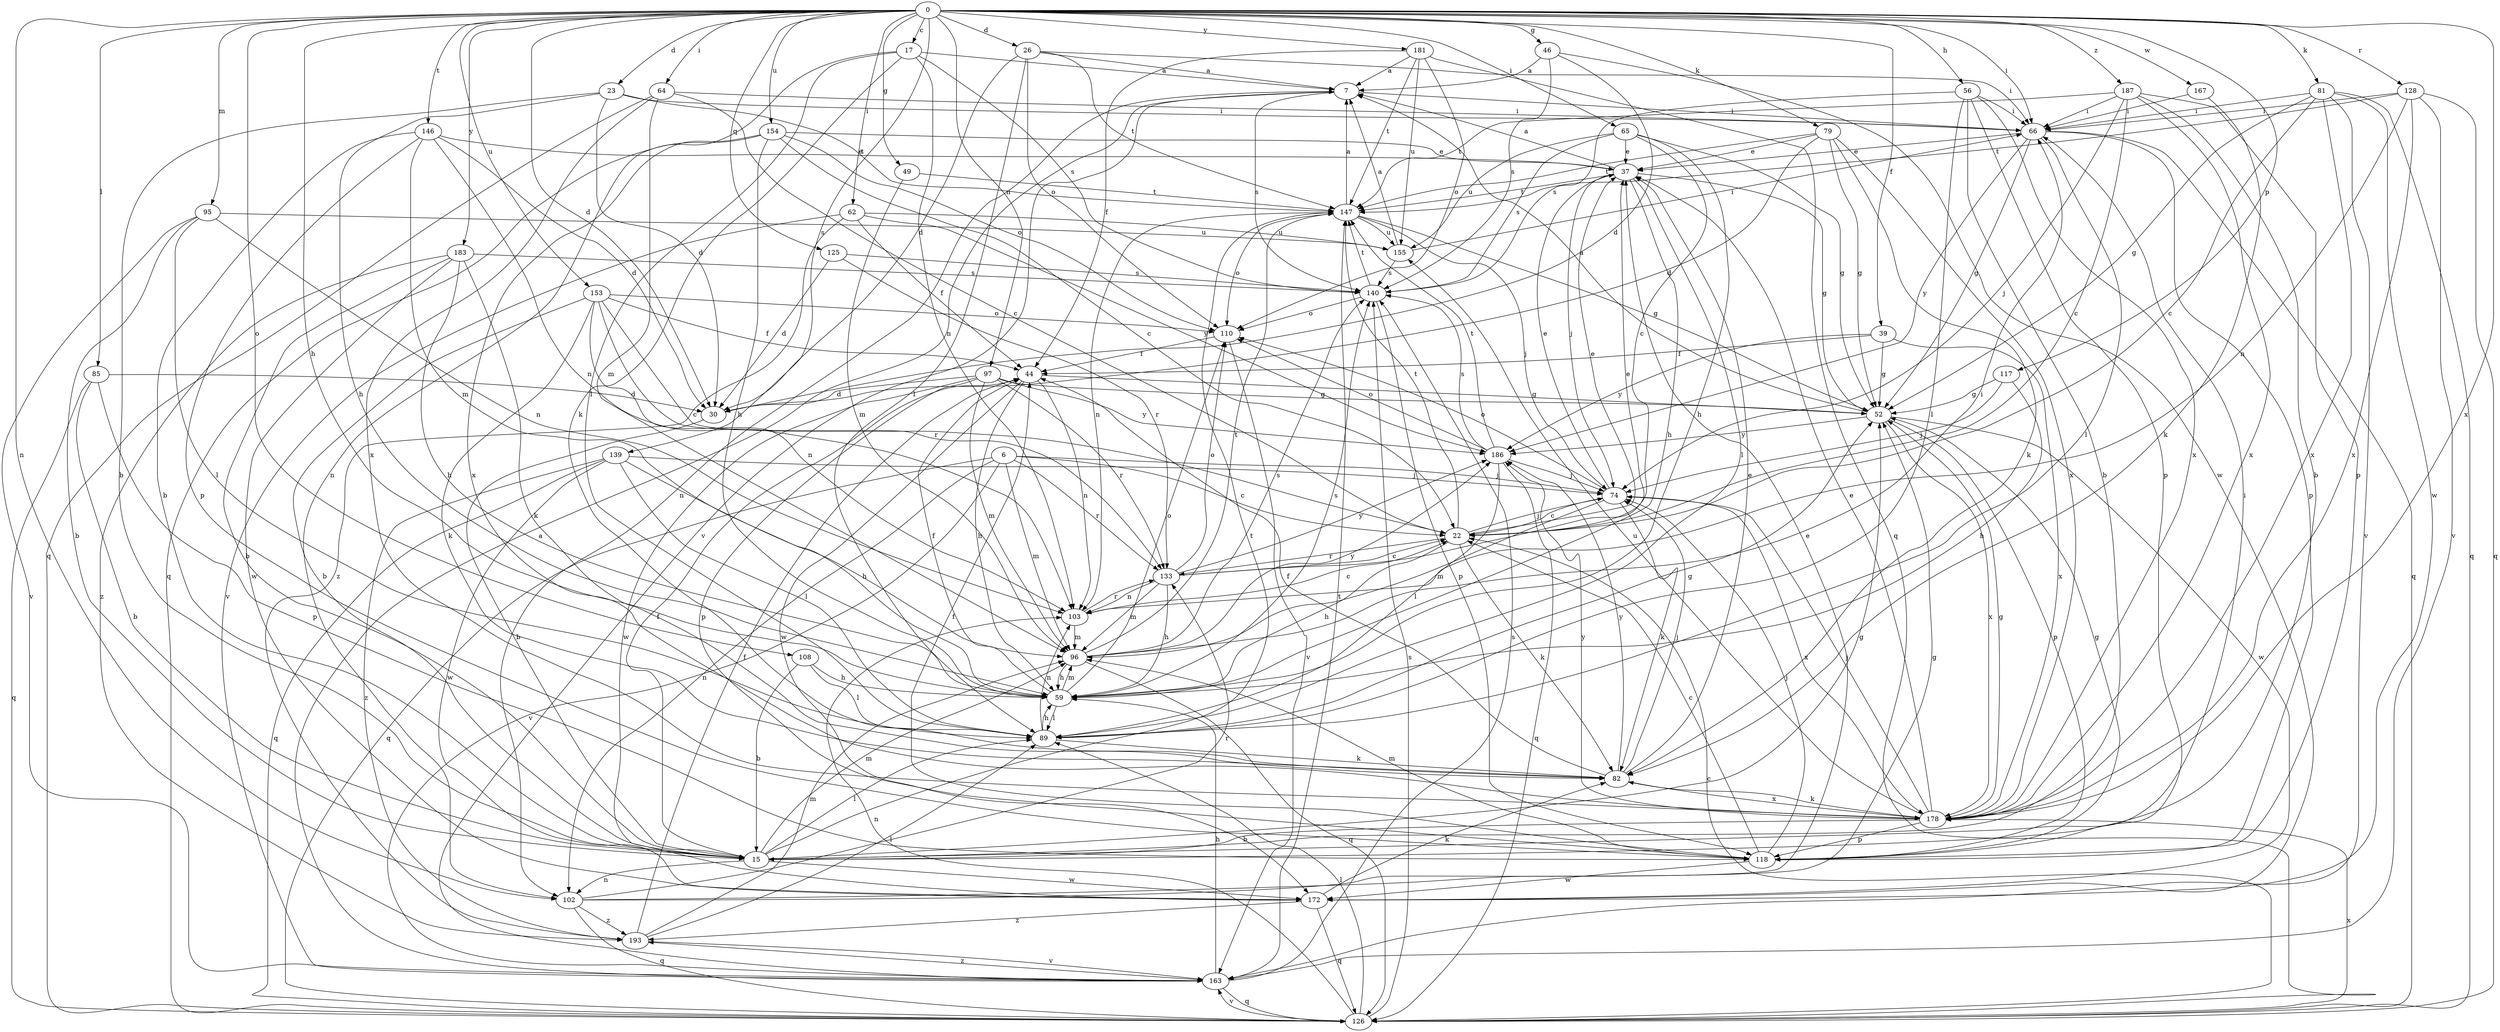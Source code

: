 strict digraph  {
0;
6;
7;
15;
17;
22;
23;
26;
30;
37;
39;
44;
46;
49;
52;
56;
59;
62;
64;
65;
66;
74;
79;
81;
82;
85;
89;
95;
96;
97;
102;
103;
108;
110;
117;
118;
125;
126;
128;
133;
139;
140;
146;
147;
153;
154;
155;
163;
167;
172;
178;
181;
183;
186;
187;
193;
0 -> 17  [label=c];
0 -> 23  [label=d];
0 -> 26  [label=d];
0 -> 30  [label=d];
0 -> 39  [label=f];
0 -> 46  [label=g];
0 -> 49  [label=g];
0 -> 56  [label=h];
0 -> 59  [label=h];
0 -> 62  [label=i];
0 -> 64  [label=i];
0 -> 65  [label=i];
0 -> 66  [label=i];
0 -> 79  [label=k];
0 -> 81  [label=k];
0 -> 85  [label=l];
0 -> 95  [label=m];
0 -> 97  [label=n];
0 -> 102  [label=n];
0 -> 108  [label=o];
0 -> 117  [label=p];
0 -> 125  [label=q];
0 -> 128  [label=r];
0 -> 139  [label=s];
0 -> 146  [label=t];
0 -> 153  [label=u];
0 -> 154  [label=u];
0 -> 167  [label=w];
0 -> 178  [label=x];
0 -> 181  [label=y];
0 -> 183  [label=y];
0 -> 187  [label=z];
6 -> 22  [label=c];
6 -> 74  [label=j];
6 -> 96  [label=m];
6 -> 102  [label=n];
6 -> 126  [label=q];
6 -> 133  [label=r];
6 -> 163  [label=v];
7 -> 66  [label=i];
7 -> 102  [label=n];
7 -> 140  [label=s];
7 -> 163  [label=v];
15 -> 44  [label=f];
15 -> 52  [label=g];
15 -> 66  [label=i];
15 -> 89  [label=l];
15 -> 96  [label=m];
15 -> 102  [label=n];
15 -> 147  [label=t];
15 -> 172  [label=w];
17 -> 7  [label=a];
17 -> 82  [label=k];
17 -> 89  [label=l];
17 -> 102  [label=n];
17 -> 103  [label=n];
17 -> 140  [label=s];
22 -> 37  [label=e];
22 -> 59  [label=h];
22 -> 74  [label=j];
22 -> 82  [label=k];
22 -> 133  [label=r];
22 -> 147  [label=t];
23 -> 15  [label=b];
23 -> 30  [label=d];
23 -> 59  [label=h];
23 -> 66  [label=i];
23 -> 147  [label=t];
26 -> 7  [label=a];
26 -> 30  [label=d];
26 -> 66  [label=i];
26 -> 89  [label=l];
26 -> 110  [label=o];
26 -> 147  [label=t];
30 -> 15  [label=b];
37 -> 7  [label=a];
37 -> 52  [label=g];
37 -> 59  [label=h];
37 -> 74  [label=j];
37 -> 89  [label=l];
37 -> 147  [label=t];
39 -> 44  [label=f];
39 -> 52  [label=g];
39 -> 178  [label=x];
39 -> 186  [label=y];
44 -> 52  [label=g];
44 -> 59  [label=h];
44 -> 103  [label=n];
44 -> 172  [label=w];
46 -> 7  [label=a];
46 -> 30  [label=d];
46 -> 140  [label=s];
46 -> 172  [label=w];
49 -> 96  [label=m];
49 -> 147  [label=t];
52 -> 7  [label=a];
52 -> 118  [label=p];
52 -> 172  [label=w];
52 -> 178  [label=x];
52 -> 186  [label=y];
56 -> 15  [label=b];
56 -> 66  [label=i];
56 -> 89  [label=l];
56 -> 118  [label=p];
56 -> 140  [label=s];
56 -> 178  [label=x];
59 -> 44  [label=f];
59 -> 89  [label=l];
59 -> 96  [label=m];
59 -> 110  [label=o];
59 -> 140  [label=s];
62 -> 44  [label=f];
62 -> 155  [label=u];
62 -> 163  [label=v];
62 -> 186  [label=y];
62 -> 193  [label=z];
64 -> 22  [label=c];
64 -> 66  [label=i];
64 -> 96  [label=m];
64 -> 126  [label=q];
64 -> 178  [label=x];
65 -> 22  [label=c];
65 -> 37  [label=e];
65 -> 52  [label=g];
65 -> 59  [label=h];
65 -> 140  [label=s];
65 -> 155  [label=u];
66 -> 37  [label=e];
66 -> 52  [label=g];
66 -> 89  [label=l];
66 -> 118  [label=p];
66 -> 126  [label=q];
66 -> 186  [label=y];
74 -> 22  [label=c];
74 -> 37  [label=e];
74 -> 82  [label=k];
74 -> 96  [label=m];
74 -> 110  [label=o];
74 -> 178  [label=x];
79 -> 30  [label=d];
79 -> 37  [label=e];
79 -> 52  [label=g];
79 -> 82  [label=k];
79 -> 147  [label=t];
79 -> 178  [label=x];
81 -> 22  [label=c];
81 -> 52  [label=g];
81 -> 66  [label=i];
81 -> 126  [label=q];
81 -> 163  [label=v];
81 -> 172  [label=w];
81 -> 178  [label=x];
82 -> 37  [label=e];
82 -> 44  [label=f];
82 -> 74  [label=j];
82 -> 178  [label=x];
82 -> 186  [label=y];
85 -> 15  [label=b];
85 -> 30  [label=d];
85 -> 118  [label=p];
85 -> 126  [label=q];
89 -> 52  [label=g];
89 -> 59  [label=h];
89 -> 82  [label=k];
89 -> 103  [label=n];
95 -> 15  [label=b];
95 -> 89  [label=l];
95 -> 103  [label=n];
95 -> 155  [label=u];
95 -> 163  [label=v];
96 -> 59  [label=h];
96 -> 66  [label=i];
96 -> 126  [label=q];
96 -> 140  [label=s];
96 -> 147  [label=t];
96 -> 186  [label=y];
97 -> 30  [label=d];
97 -> 52  [label=g];
97 -> 96  [label=m];
97 -> 118  [label=p];
97 -> 133  [label=r];
97 -> 172  [label=w];
97 -> 186  [label=y];
102 -> 37  [label=e];
102 -> 52  [label=g];
102 -> 126  [label=q];
102 -> 133  [label=r];
102 -> 193  [label=z];
103 -> 22  [label=c];
103 -> 96  [label=m];
103 -> 133  [label=r];
108 -> 15  [label=b];
108 -> 59  [label=h];
108 -> 89  [label=l];
110 -> 44  [label=f];
110 -> 163  [label=v];
117 -> 52  [label=g];
117 -> 59  [label=h];
117 -> 74  [label=j];
118 -> 22  [label=c];
118 -> 44  [label=f];
118 -> 52  [label=g];
118 -> 74  [label=j];
118 -> 96  [label=m];
118 -> 172  [label=w];
125 -> 30  [label=d];
125 -> 133  [label=r];
125 -> 140  [label=s];
126 -> 22  [label=c];
126 -> 89  [label=l];
126 -> 103  [label=n];
126 -> 140  [label=s];
126 -> 163  [label=v];
126 -> 178  [label=x];
128 -> 66  [label=i];
128 -> 103  [label=n];
128 -> 126  [label=q];
128 -> 147  [label=t];
128 -> 163  [label=v];
128 -> 178  [label=x];
133 -> 22  [label=c];
133 -> 37  [label=e];
133 -> 59  [label=h];
133 -> 96  [label=m];
133 -> 103  [label=n];
133 -> 110  [label=o];
133 -> 186  [label=y];
139 -> 59  [label=h];
139 -> 74  [label=j];
139 -> 89  [label=l];
139 -> 126  [label=q];
139 -> 172  [label=w];
139 -> 193  [label=z];
140 -> 110  [label=o];
140 -> 118  [label=p];
140 -> 147  [label=t];
146 -> 15  [label=b];
146 -> 30  [label=d];
146 -> 37  [label=e];
146 -> 96  [label=m];
146 -> 103  [label=n];
146 -> 118  [label=p];
147 -> 7  [label=a];
147 -> 52  [label=g];
147 -> 74  [label=j];
147 -> 103  [label=n];
147 -> 110  [label=o];
147 -> 155  [label=u];
153 -> 15  [label=b];
153 -> 22  [label=c];
153 -> 44  [label=f];
153 -> 82  [label=k];
153 -> 103  [label=n];
153 -> 110  [label=o];
153 -> 133  [label=r];
154 -> 22  [label=c];
154 -> 37  [label=e];
154 -> 59  [label=h];
154 -> 110  [label=o];
154 -> 126  [label=q];
154 -> 178  [label=x];
155 -> 7  [label=a];
155 -> 66  [label=i];
155 -> 140  [label=s];
163 -> 7  [label=a];
163 -> 59  [label=h];
163 -> 126  [label=q];
163 -> 140  [label=s];
163 -> 147  [label=t];
163 -> 193  [label=z];
167 -> 66  [label=i];
167 -> 82  [label=k];
172 -> 82  [label=k];
172 -> 126  [label=q];
172 -> 193  [label=z];
178 -> 15  [label=b];
178 -> 37  [label=e];
178 -> 52  [label=g];
178 -> 74  [label=j];
178 -> 82  [label=k];
178 -> 118  [label=p];
178 -> 155  [label=u];
178 -> 186  [label=y];
181 -> 7  [label=a];
181 -> 44  [label=f];
181 -> 110  [label=o];
181 -> 126  [label=q];
181 -> 147  [label=t];
181 -> 155  [label=u];
183 -> 15  [label=b];
183 -> 59  [label=h];
183 -> 82  [label=k];
183 -> 140  [label=s];
183 -> 172  [label=w];
183 -> 193  [label=z];
186 -> 74  [label=j];
186 -> 89  [label=l];
186 -> 110  [label=o];
186 -> 126  [label=q];
186 -> 140  [label=s];
186 -> 147  [label=t];
187 -> 15  [label=b];
187 -> 22  [label=c];
187 -> 66  [label=i];
187 -> 74  [label=j];
187 -> 118  [label=p];
187 -> 147  [label=t];
187 -> 178  [label=x];
193 -> 44  [label=f];
193 -> 89  [label=l];
193 -> 96  [label=m];
193 -> 163  [label=v];
}
